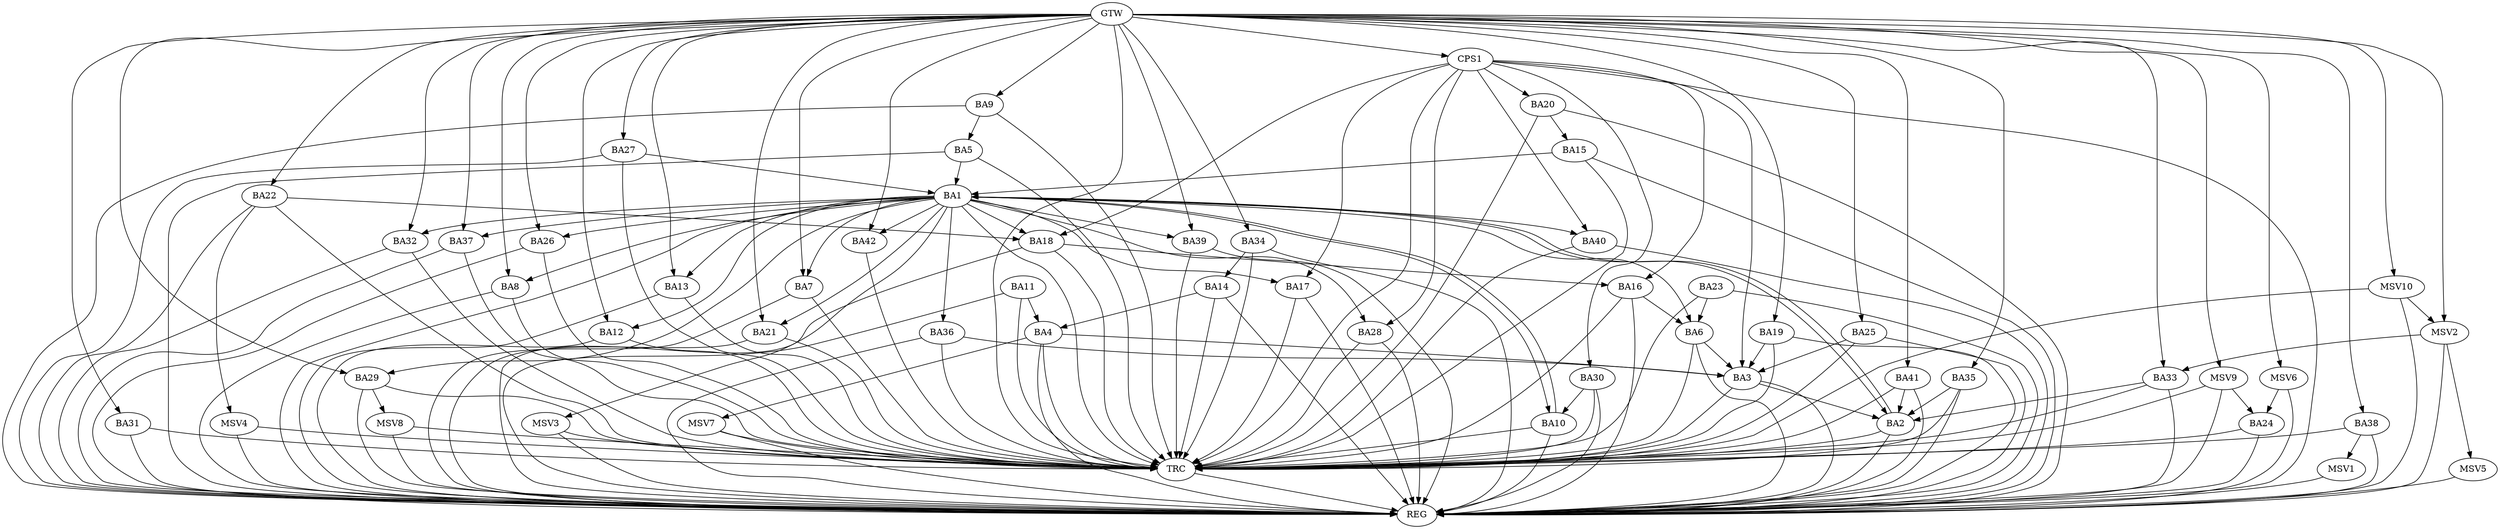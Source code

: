 strict digraph G {
  BA1 [ label="BA1" ];
  BA2 [ label="BA2" ];
  BA3 [ label="BA3" ];
  BA4 [ label="BA4" ];
  BA5 [ label="BA5" ];
  BA6 [ label="BA6" ];
  BA7 [ label="BA7" ];
  BA8 [ label="BA8" ];
  BA9 [ label="BA9" ];
  BA10 [ label="BA10" ];
  BA11 [ label="BA11" ];
  BA12 [ label="BA12" ];
  BA13 [ label="BA13" ];
  BA14 [ label="BA14" ];
  BA15 [ label="BA15" ];
  BA16 [ label="BA16" ];
  BA17 [ label="BA17" ];
  BA18 [ label="BA18" ];
  BA19 [ label="BA19" ];
  BA20 [ label="BA20" ];
  BA21 [ label="BA21" ];
  BA22 [ label="BA22" ];
  BA23 [ label="BA23" ];
  BA24 [ label="BA24" ];
  BA25 [ label="BA25" ];
  BA26 [ label="BA26" ];
  BA27 [ label="BA27" ];
  BA28 [ label="BA28" ];
  BA29 [ label="BA29" ];
  BA30 [ label="BA30" ];
  BA31 [ label="BA31" ];
  BA32 [ label="BA32" ];
  BA33 [ label="BA33" ];
  BA34 [ label="BA34" ];
  BA35 [ label="BA35" ];
  BA36 [ label="BA36" ];
  BA37 [ label="BA37" ];
  BA38 [ label="BA38" ];
  BA39 [ label="BA39" ];
  BA40 [ label="BA40" ];
  BA41 [ label="BA41" ];
  BA42 [ label="BA42" ];
  CPS1 [ label="CPS1" ];
  GTW [ label="GTW" ];
  REG [ label="REG" ];
  TRC [ label="TRC" ];
  MSV1 [ label="MSV1" ];
  MSV2 [ label="MSV2" ];
  MSV3 [ label="MSV3" ];
  MSV4 [ label="MSV4" ];
  MSV5 [ label="MSV5" ];
  MSV6 [ label="MSV6" ];
  MSV7 [ label="MSV7" ];
  MSV8 [ label="MSV8" ];
  MSV9 [ label="MSV9" ];
  MSV10 [ label="MSV10" ];
  BA1 -> BA2;
  BA2 -> BA1;
  BA3 -> BA2;
  BA4 -> BA3;
  BA5 -> BA1;
  BA6 -> BA3;
  BA9 -> BA5;
  BA10 -> BA1;
  BA11 -> BA4;
  BA14 -> BA4;
  BA15 -> BA1;
  BA16 -> BA6;
  BA18 -> BA16;
  BA19 -> BA3;
  BA20 -> BA15;
  BA22 -> BA18;
  BA23 -> BA6;
  BA25 -> BA3;
  BA27 -> BA1;
  BA30 -> BA10;
  BA33 -> BA2;
  BA34 -> BA14;
  BA35 -> BA2;
  BA36 -> BA3;
  BA41 -> BA2;
  CPS1 -> BA16;
  CPS1 -> BA40;
  CPS1 -> BA20;
  CPS1 -> BA30;
  CPS1 -> BA28;
  CPS1 -> BA17;
  CPS1 -> BA18;
  CPS1 -> BA3;
  GTW -> BA7;
  GTW -> BA8;
  GTW -> BA9;
  GTW -> BA12;
  GTW -> BA13;
  GTW -> BA19;
  GTW -> BA21;
  GTW -> BA22;
  GTW -> BA25;
  GTW -> BA26;
  GTW -> BA27;
  GTW -> BA29;
  GTW -> BA31;
  GTW -> BA32;
  GTW -> BA33;
  GTW -> BA34;
  GTW -> BA35;
  GTW -> BA37;
  GTW -> BA38;
  GTW -> BA39;
  GTW -> BA41;
  GTW -> BA42;
  GTW -> CPS1;
  BA1 -> REG;
  BA2 -> REG;
  BA3 -> REG;
  BA4 -> REG;
  BA5 -> REG;
  BA6 -> REG;
  BA7 -> REG;
  BA8 -> REG;
  BA9 -> REG;
  BA10 -> REG;
  BA11 -> REG;
  BA12 -> REG;
  BA13 -> REG;
  BA14 -> REG;
  BA15 -> REG;
  BA16 -> REG;
  BA17 -> REG;
  BA18 -> REG;
  BA19 -> REG;
  BA20 -> REG;
  BA21 -> REG;
  BA22 -> REG;
  BA23 -> REG;
  BA24 -> REG;
  BA25 -> REG;
  BA26 -> REG;
  BA27 -> REG;
  BA28 -> REG;
  BA29 -> REG;
  BA30 -> REG;
  BA31 -> REG;
  BA32 -> REG;
  BA33 -> REG;
  BA34 -> REG;
  BA35 -> REG;
  BA36 -> REG;
  BA37 -> REG;
  BA38 -> REG;
  BA39 -> REG;
  BA40 -> REG;
  BA41 -> REG;
  CPS1 -> REG;
  BA1 -> TRC;
  BA2 -> TRC;
  BA3 -> TRC;
  BA4 -> TRC;
  BA5 -> TRC;
  BA6 -> TRC;
  BA7 -> TRC;
  BA8 -> TRC;
  BA9 -> TRC;
  BA10 -> TRC;
  BA11 -> TRC;
  BA12 -> TRC;
  BA13 -> TRC;
  BA14 -> TRC;
  BA15 -> TRC;
  BA16 -> TRC;
  BA17 -> TRC;
  BA18 -> TRC;
  BA19 -> TRC;
  BA20 -> TRC;
  BA21 -> TRC;
  BA22 -> TRC;
  BA23 -> TRC;
  BA24 -> TRC;
  BA25 -> TRC;
  BA26 -> TRC;
  BA27 -> TRC;
  BA28 -> TRC;
  BA29 -> TRC;
  BA30 -> TRC;
  BA31 -> TRC;
  BA32 -> TRC;
  BA33 -> TRC;
  BA34 -> TRC;
  BA35 -> TRC;
  BA36 -> TRC;
  BA37 -> TRC;
  BA38 -> TRC;
  BA39 -> TRC;
  BA40 -> TRC;
  BA41 -> TRC;
  BA42 -> TRC;
  CPS1 -> TRC;
  GTW -> TRC;
  TRC -> REG;
  BA1 -> BA12;
  BA1 -> BA7;
  BA1 -> BA8;
  BA1 -> BA39;
  BA1 -> BA40;
  BA1 -> BA37;
  BA1 -> BA17;
  BA1 -> BA6;
  BA1 -> BA18;
  BA1 -> BA10;
  BA1 -> BA28;
  BA1 -> BA13;
  BA1 -> BA36;
  BA1 -> BA32;
  BA1 -> BA42;
  BA1 -> BA26;
  BA1 -> BA29;
  BA1 -> BA21;
  BA38 -> MSV1;
  MSV1 -> REG;
  MSV2 -> BA33;
  GTW -> MSV2;
  MSV2 -> REG;
  BA1 -> MSV3;
  MSV3 -> REG;
  MSV3 -> TRC;
  BA22 -> MSV4;
  MSV4 -> REG;
  MSV4 -> TRC;
  MSV2 -> MSV5;
  MSV5 -> REG;
  MSV6 -> BA24;
  GTW -> MSV6;
  MSV6 -> REG;
  BA4 -> MSV7;
  MSV7 -> REG;
  MSV7 -> TRC;
  BA29 -> MSV8;
  MSV8 -> REG;
  MSV8 -> TRC;
  MSV9 -> BA24;
  GTW -> MSV9;
  MSV9 -> REG;
  MSV9 -> TRC;
  MSV10 -> MSV2;
  GTW -> MSV10;
  MSV10 -> REG;
  MSV10 -> TRC;
}
